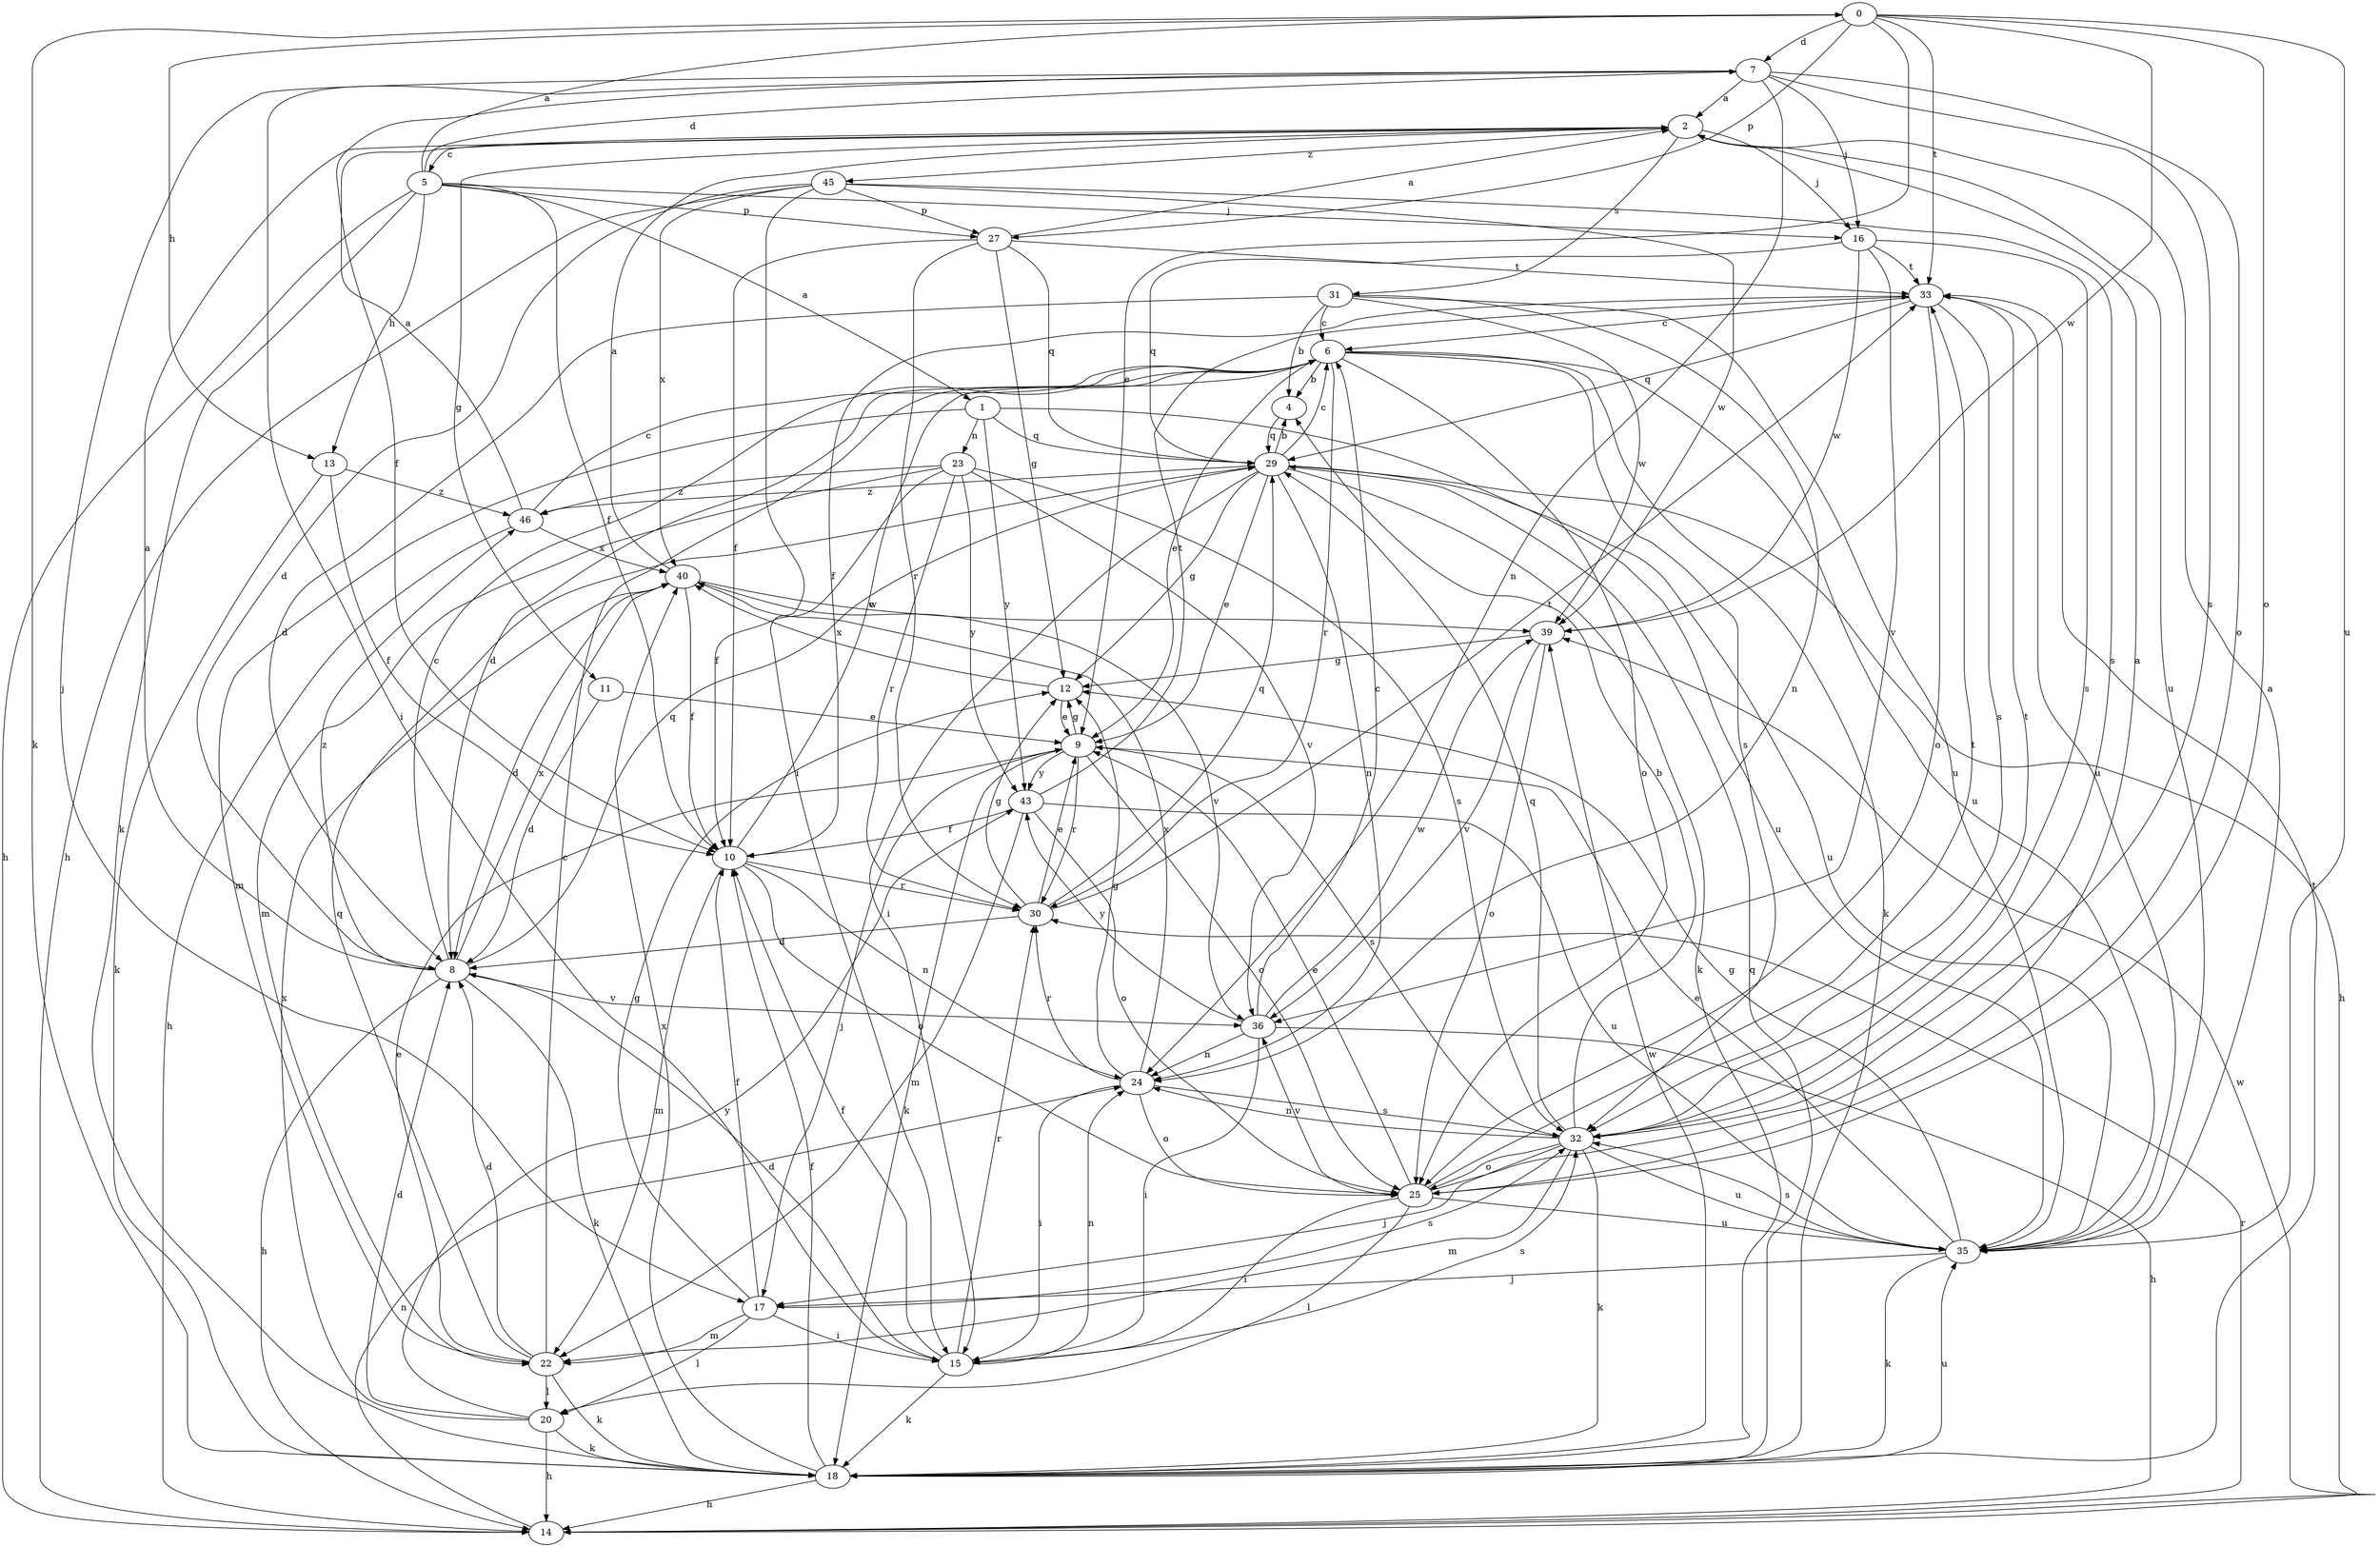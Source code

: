 strict digraph  {
0;
1;
2;
4;
5;
6;
7;
8;
9;
10;
11;
12;
13;
14;
15;
16;
17;
18;
20;
22;
23;
24;
25;
27;
29;
30;
31;
32;
33;
35;
36;
39;
40;
43;
45;
46;
0 -> 7  [label=d];
0 -> 9  [label=e];
0 -> 13  [label=h];
0 -> 18  [label=k];
0 -> 25  [label=o];
0 -> 27  [label=p];
0 -> 33  [label=t];
0 -> 35  [label=u];
0 -> 39  [label=w];
1 -> 22  [label=m];
1 -> 23  [label=n];
1 -> 29  [label=q];
1 -> 35  [label=u];
1 -> 43  [label=y];
2 -> 5  [label=c];
2 -> 11  [label=g];
2 -> 16  [label=j];
2 -> 31  [label=s];
2 -> 35  [label=u];
2 -> 45  [label=z];
4 -> 29  [label=q];
5 -> 0  [label=a];
5 -> 1  [label=a];
5 -> 7  [label=d];
5 -> 10  [label=f];
5 -> 13  [label=h];
5 -> 14  [label=h];
5 -> 16  [label=j];
5 -> 18  [label=k];
5 -> 27  [label=p];
6 -> 4  [label=b];
6 -> 8  [label=d];
6 -> 9  [label=e];
6 -> 18  [label=k];
6 -> 25  [label=o];
6 -> 30  [label=r];
6 -> 32  [label=s];
6 -> 35  [label=u];
7 -> 2  [label=a];
7 -> 10  [label=f];
7 -> 15  [label=i];
7 -> 16  [label=j];
7 -> 17  [label=j];
7 -> 24  [label=n];
7 -> 25  [label=o];
7 -> 32  [label=s];
8 -> 2  [label=a];
8 -> 6  [label=c];
8 -> 14  [label=h];
8 -> 18  [label=k];
8 -> 29  [label=q];
8 -> 36  [label=v];
8 -> 40  [label=x];
8 -> 46  [label=z];
9 -> 12  [label=g];
9 -> 17  [label=j];
9 -> 18  [label=k];
9 -> 25  [label=o];
9 -> 30  [label=r];
9 -> 32  [label=s];
9 -> 43  [label=y];
10 -> 6  [label=c];
10 -> 22  [label=m];
10 -> 24  [label=n];
10 -> 25  [label=o];
10 -> 30  [label=r];
11 -> 8  [label=d];
11 -> 9  [label=e];
12 -> 9  [label=e];
12 -> 40  [label=x];
13 -> 10  [label=f];
13 -> 18  [label=k];
13 -> 46  [label=z];
14 -> 24  [label=n];
14 -> 30  [label=r];
14 -> 39  [label=w];
15 -> 8  [label=d];
15 -> 10  [label=f];
15 -> 18  [label=k];
15 -> 24  [label=n];
15 -> 30  [label=r];
15 -> 32  [label=s];
16 -> 29  [label=q];
16 -> 32  [label=s];
16 -> 33  [label=t];
16 -> 36  [label=v];
16 -> 39  [label=w];
17 -> 10  [label=f];
17 -> 12  [label=g];
17 -> 15  [label=i];
17 -> 20  [label=l];
17 -> 22  [label=m];
17 -> 32  [label=s];
18 -> 10  [label=f];
18 -> 14  [label=h];
18 -> 29  [label=q];
18 -> 33  [label=t];
18 -> 35  [label=u];
18 -> 39  [label=w];
18 -> 40  [label=x];
20 -> 8  [label=d];
20 -> 14  [label=h];
20 -> 18  [label=k];
20 -> 40  [label=x];
20 -> 43  [label=y];
22 -> 6  [label=c];
22 -> 8  [label=d];
22 -> 9  [label=e];
22 -> 18  [label=k];
22 -> 20  [label=l];
22 -> 29  [label=q];
23 -> 10  [label=f];
23 -> 22  [label=m];
23 -> 30  [label=r];
23 -> 32  [label=s];
23 -> 36  [label=v];
23 -> 43  [label=y];
23 -> 46  [label=z];
24 -> 12  [label=g];
24 -> 15  [label=i];
24 -> 25  [label=o];
24 -> 30  [label=r];
24 -> 32  [label=s];
24 -> 40  [label=x];
25 -> 2  [label=a];
25 -> 9  [label=e];
25 -> 15  [label=i];
25 -> 20  [label=l];
25 -> 33  [label=t];
25 -> 35  [label=u];
25 -> 36  [label=v];
27 -> 2  [label=a];
27 -> 10  [label=f];
27 -> 12  [label=g];
27 -> 29  [label=q];
27 -> 30  [label=r];
27 -> 33  [label=t];
29 -> 4  [label=b];
29 -> 6  [label=c];
29 -> 9  [label=e];
29 -> 12  [label=g];
29 -> 14  [label=h];
29 -> 15  [label=i];
29 -> 18  [label=k];
29 -> 24  [label=n];
29 -> 35  [label=u];
29 -> 46  [label=z];
30 -> 8  [label=d];
30 -> 9  [label=e];
30 -> 12  [label=g];
30 -> 29  [label=q];
30 -> 33  [label=t];
31 -> 4  [label=b];
31 -> 6  [label=c];
31 -> 8  [label=d];
31 -> 24  [label=n];
31 -> 35  [label=u];
31 -> 39  [label=w];
32 -> 4  [label=b];
32 -> 17  [label=j];
32 -> 18  [label=k];
32 -> 22  [label=m];
32 -> 24  [label=n];
32 -> 25  [label=o];
32 -> 29  [label=q];
32 -> 33  [label=t];
32 -> 35  [label=u];
33 -> 6  [label=c];
33 -> 10  [label=f];
33 -> 25  [label=o];
33 -> 29  [label=q];
33 -> 32  [label=s];
33 -> 35  [label=u];
35 -> 2  [label=a];
35 -> 9  [label=e];
35 -> 12  [label=g];
35 -> 17  [label=j];
35 -> 18  [label=k];
35 -> 32  [label=s];
36 -> 6  [label=c];
36 -> 14  [label=h];
36 -> 15  [label=i];
36 -> 24  [label=n];
36 -> 39  [label=w];
36 -> 43  [label=y];
39 -> 12  [label=g];
39 -> 25  [label=o];
39 -> 36  [label=v];
40 -> 2  [label=a];
40 -> 8  [label=d];
40 -> 10  [label=f];
40 -> 36  [label=v];
40 -> 39  [label=w];
43 -> 10  [label=f];
43 -> 22  [label=m];
43 -> 25  [label=o];
43 -> 33  [label=t];
43 -> 35  [label=u];
45 -> 8  [label=d];
45 -> 14  [label=h];
45 -> 15  [label=i];
45 -> 27  [label=p];
45 -> 32  [label=s];
45 -> 39  [label=w];
45 -> 40  [label=x];
46 -> 2  [label=a];
46 -> 6  [label=c];
46 -> 14  [label=h];
46 -> 40  [label=x];
}
